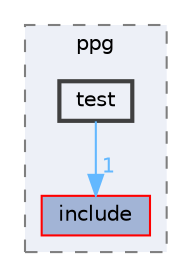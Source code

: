 digraph "Software/Firmware/project/ppg/test"
{
 // LATEX_PDF_SIZE
  bgcolor="transparent";
  edge [fontname=Helvetica,fontsize=10,labelfontname=Helvetica,labelfontsize=10];
  node [fontname=Helvetica,fontsize=10,shape=box,height=0.2,width=0.4];
  compound=true
  subgraph clusterdir_b0bf7c56bb40bf9d82fb811d7dc25f65 {
    graph [ bgcolor="#edf0f7", pencolor="grey50", label="ppg", fontname=Helvetica,fontsize=10 style="filled,dashed", URL="dir_b0bf7c56bb40bf9d82fb811d7dc25f65.html",tooltip=""]
  dir_b89d78a0c066b1dd1c8466329a3d4db9 [label="include", fillcolor="#a2b4d6", color="red", style="filled", URL="dir_b89d78a0c066b1dd1c8466329a3d4db9.html",tooltip=""];
  dir_1772aa34b1a7ed9660a5331d9730342d [label="test", fillcolor="#edf0f7", color="grey25", style="filled,bold", URL="dir_1772aa34b1a7ed9660a5331d9730342d.html",tooltip=""];
  }
  dir_1772aa34b1a7ed9660a5331d9730342d->dir_b89d78a0c066b1dd1c8466329a3d4db9 [headlabel="1", labeldistance=1.5 headhref="dir_000026_000009.html" href="dir_000026_000009.html" color="steelblue1" fontcolor="steelblue1"];
}
